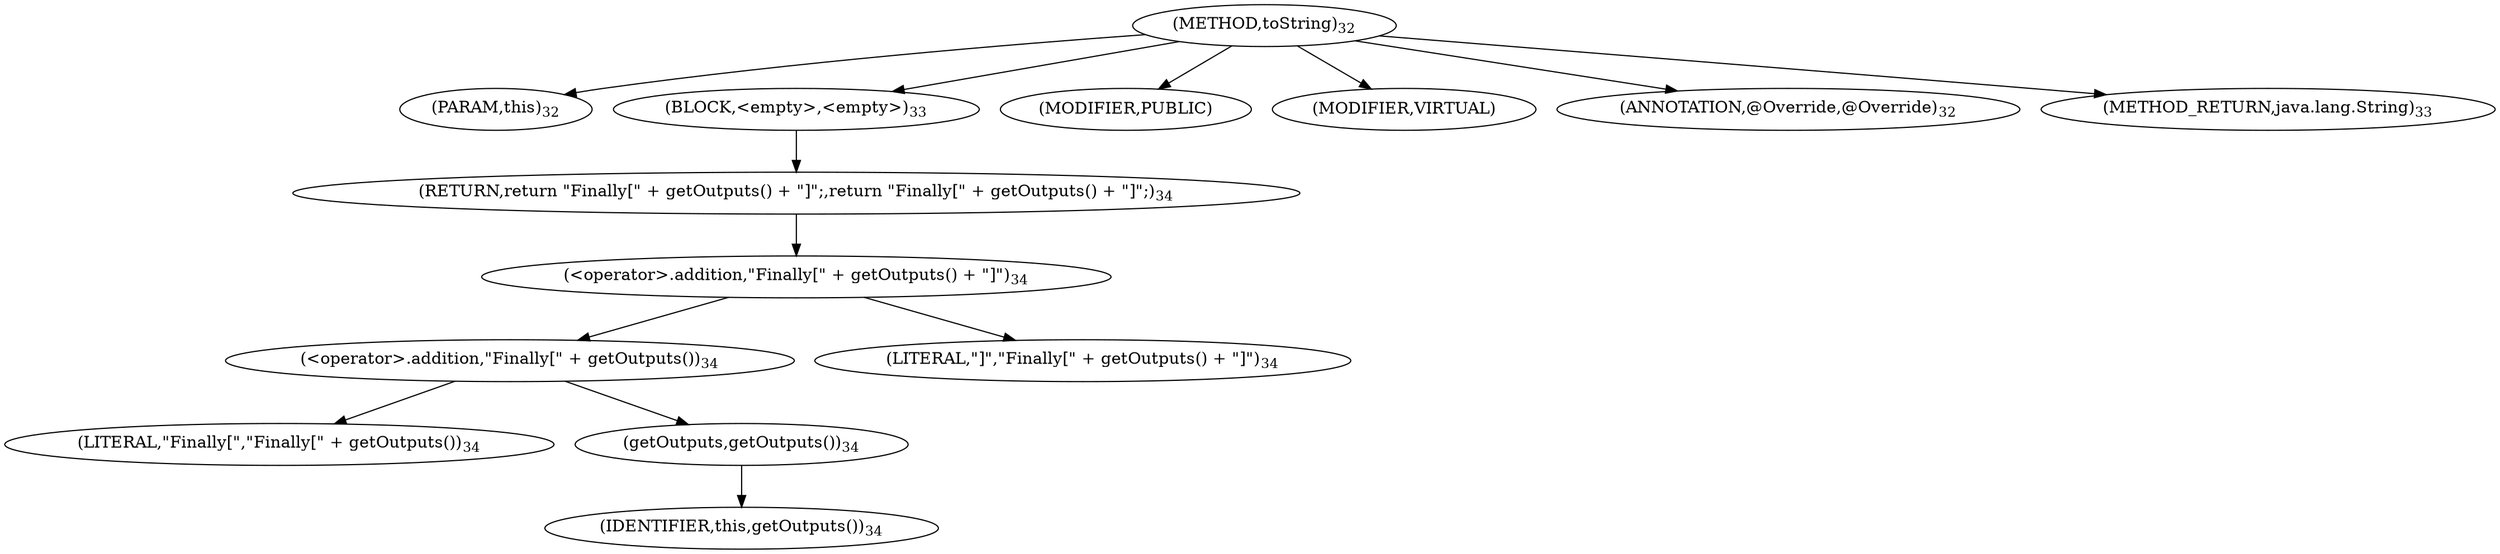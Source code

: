 digraph "toString" {  
"13" [label = <(METHOD,toString)<SUB>32</SUB>> ]
"4" [label = <(PARAM,this)<SUB>32</SUB>> ]
"14" [label = <(BLOCK,&lt;empty&gt;,&lt;empty&gt;)<SUB>33</SUB>> ]
"15" [label = <(RETURN,return &quot;Finally[&quot; + getOutputs() + &quot;]&quot;;,return &quot;Finally[&quot; + getOutputs() + &quot;]&quot;;)<SUB>34</SUB>> ]
"16" [label = <(&lt;operator&gt;.addition,&quot;Finally[&quot; + getOutputs() + &quot;]&quot;)<SUB>34</SUB>> ]
"17" [label = <(&lt;operator&gt;.addition,&quot;Finally[&quot; + getOutputs())<SUB>34</SUB>> ]
"18" [label = <(LITERAL,&quot;Finally[&quot;,&quot;Finally[&quot; + getOutputs())<SUB>34</SUB>> ]
"19" [label = <(getOutputs,getOutputs())<SUB>34</SUB>> ]
"3" [label = <(IDENTIFIER,this,getOutputs())<SUB>34</SUB>> ]
"20" [label = <(LITERAL,&quot;]&quot;,&quot;Finally[&quot; + getOutputs() + &quot;]&quot;)<SUB>34</SUB>> ]
"21" [label = <(MODIFIER,PUBLIC)> ]
"22" [label = <(MODIFIER,VIRTUAL)> ]
"23" [label = <(ANNOTATION,@Override,@Override)<SUB>32</SUB>> ]
"24" [label = <(METHOD_RETURN,java.lang.String)<SUB>33</SUB>> ]
  "13" -> "4" 
  "13" -> "14" 
  "13" -> "21" 
  "13" -> "22" 
  "13" -> "23" 
  "13" -> "24" 
  "14" -> "15" 
  "15" -> "16" 
  "16" -> "17" 
  "16" -> "20" 
  "17" -> "18" 
  "17" -> "19" 
  "19" -> "3" 
}
